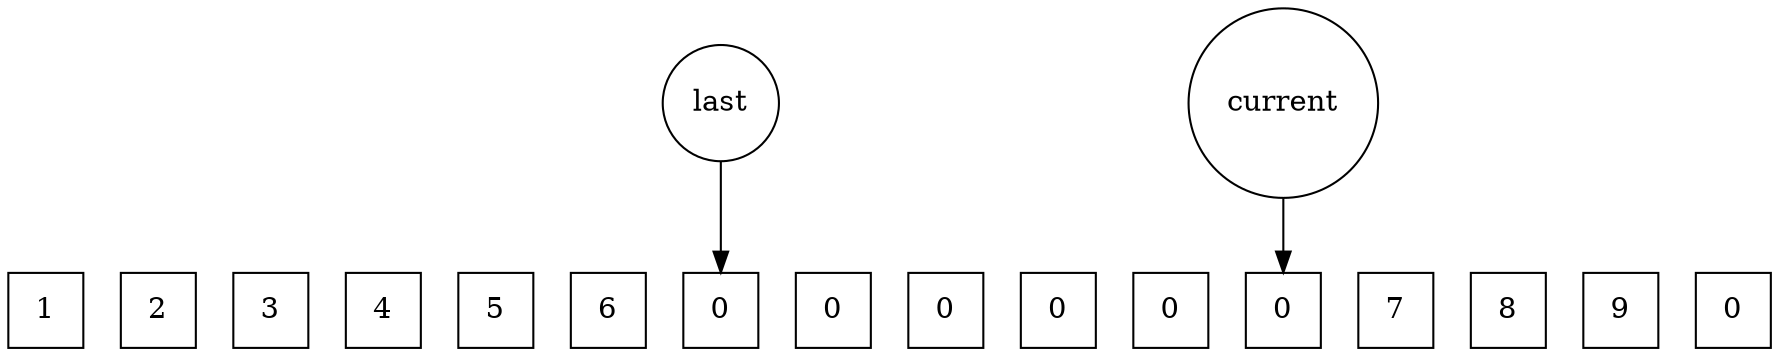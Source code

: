 digraph {
	node [shape=square]
	0 [label=1]
	1 [label=2]
	2 [label=3]
	3 [label=4]
	4 [label=5]
	5 [label=6]
	6 [label=0]
	7 [label=0]
	8 [label=0]
	9 [label=0]
	10 [label=0]
	11 [label=0]
	12 [label=7]
	13 [label=8]
	14 [label=9]
	15 [label=0]
	{
		graph [rank=same]
		0
		1
		2
		3
		4
		5
		6
		7
		8
		9
		10
		11
		12
		13
		14
		15
	}
	current [shape=circle]
	current -> 11
	last [shape=circle]
	last -> 6
}